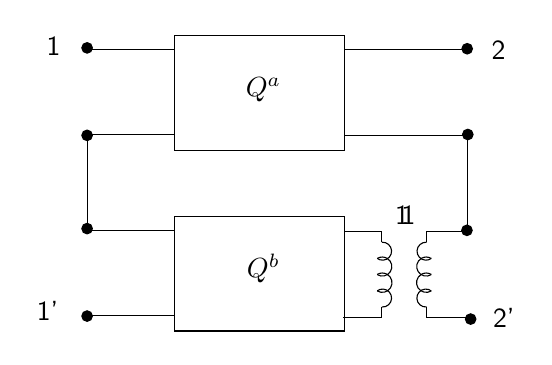 \begin{tikzpicture}[y=-1cm]
\sf
\draw[black] (1.391,6.862) -- (1.391,8.053);
\draw[black] (6.216,6.871) -- (6.216,8.062);
\path (3.629,8.676) node[text=black,anchor=base] {$Q^b$};
\path (3.629,6.378) node[text=black,anchor=base] {$Q^a$};
\path (1.176,5.847) node[text=black,anchor=base east] {1};
\path (1.149,9.216) node[text=black,anchor=base east] {1'};
\path (6.402,5.898) node[text=black,anchor=base west] {2};
\path (6.42,9.309) node[text=black,anchor=base west] {2'};
\path (5.684,7.998) node[text=black,anchor=base east] {1};
\path (5.176,7.998) node[text=black,anchor=base west] {1};
\draw[black] (1.407,8.073) -- (2.489,8.073);
\draw[black] (1.407,9.151) -- (2.489,9.151);
\draw[black] (2.5,7.896) rectangle (4.658,9.351);
\filldraw[black] (6.26,9.2) ellipse (0.067cm and 0.067cm);
\filldraw[black] (6.224,6.856) ellipse (0.067cm and 0.067cm);
\filldraw[black] (1.389,9.162) ellipse (0.067cm and 0.067cm);
\filldraw[black] (1.389,8.051) ellipse (0.067cm and 0.067cm);
\filldraw[black] (1.389,5.756) ellipse (0.067cm and 0.067cm);
\filldraw[black] (1.389,6.867) ellipse (0.067cm and 0.067cm);
\filldraw[black] (6.216,5.767) ellipse (0.067cm and 0.067cm);
\filldraw[black] (6.213,8.073) ellipse (0.067cm and 0.067cm);
\draw[black] (2.5,5.6) rectangle (4.658,7.056);
\draw[black] (1.407,6.856) -- (2.489,6.856);
\draw[black] (1.407,5.778) -- (2.489,5.778);
\draw[black] (4.656,6.867) -- (6.169,6.867);
\draw[black] (4.667,5.778) -- (6.189,5.778);
\draw (6.209,9.184) -- (5.7,9.184) -- (5.7,9.047);
\draw (5.7,8.224) -- (5.7,8.087) -- (6.153,8.087);
\draw (5.7,8.224) -- cycle;
\draw (4.644,9.184) -- (5.133,9.184) -- (5.133,9.047);
\draw (5.133,8.224) -- (5.133,8.087) -- (4.651,8.087);
\draw (5.133,8.224) -- cycle;
\draw (5.693,8.338) +(-87:0.114) arc (-87:-306:0.114);
\draw (5.696,8.533) +(58:0.121) arc (58:302:0.121);
\draw (5.696,8.738) +(58:0.123) arc (58:302:0.123);
\draw (5.691,8.933) +(86:0.114) arc (86:307:0.114);
\draw (5.142,8.338) +(-94:0.114) arc (-94:127:0.114);
\draw (5.138,8.533) +(122:0.121) arc (122:-122:0.121);
\draw (5.138,8.738) +(122:0.123) arc (122:-122:0.123);
\draw (5.142,8.933) +(94:0.114) arc (94:-127:0.114);

\end{tikzpicture}%

%% Configure (x)emacs for this file ...
%% Local Variables:
%% mode: latex
%% End: